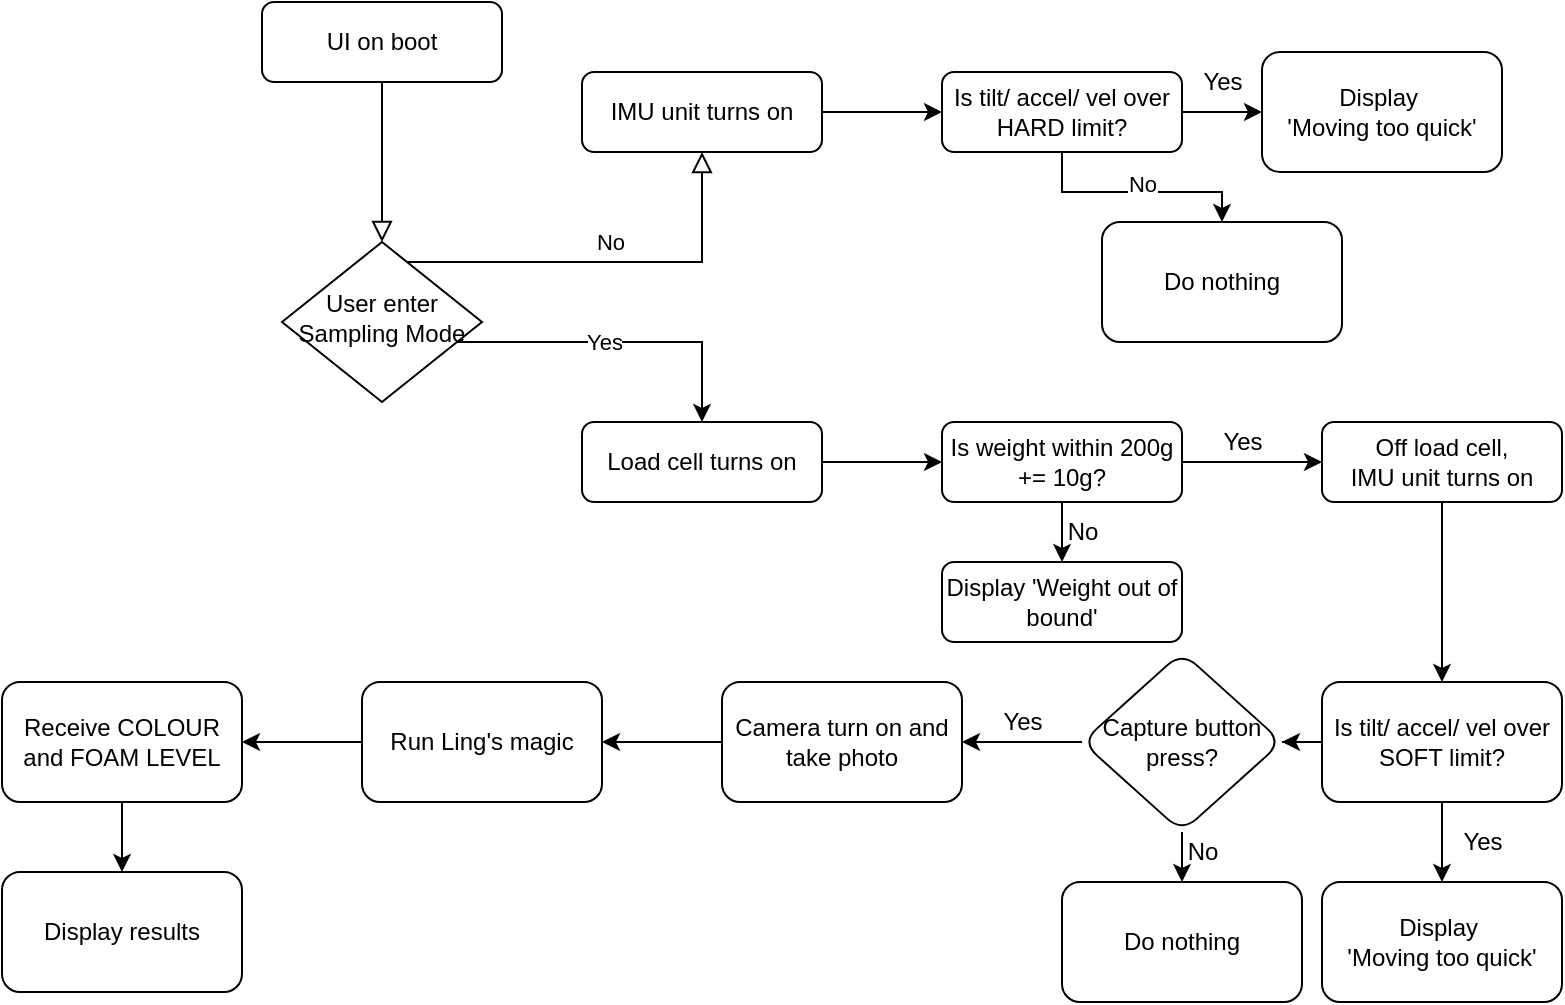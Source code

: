 <mxfile version="20.3.0" type="device"><diagram id="C5RBs43oDa-KdzZeNtuy" name="Page-1"><mxGraphModel dx="1404" dy="745" grid="1" gridSize="10" guides="1" tooltips="1" connect="1" arrows="1" fold="1" page="1" pageScale="1" pageWidth="827" pageHeight="1169" math="0" shadow="0"><root><mxCell id="WIyWlLk6GJQsqaUBKTNV-0"/><mxCell id="WIyWlLk6GJQsqaUBKTNV-1" parent="WIyWlLk6GJQsqaUBKTNV-0"/><mxCell id="WIyWlLk6GJQsqaUBKTNV-2" value="" style="rounded=0;html=1;jettySize=auto;orthogonalLoop=1;fontSize=11;endArrow=block;endFill=0;endSize=8;strokeWidth=1;shadow=0;labelBackgroundColor=none;edgeStyle=orthogonalEdgeStyle;" parent="WIyWlLk6GJQsqaUBKTNV-1" source="WIyWlLk6GJQsqaUBKTNV-3" target="WIyWlLk6GJQsqaUBKTNV-6" edge="1"><mxGeometry relative="1" as="geometry"/></mxCell><mxCell id="WIyWlLk6GJQsqaUBKTNV-3" value="UI on boot" style="rounded=1;whiteSpace=wrap;html=1;fontSize=12;glass=0;strokeWidth=1;shadow=0;" parent="WIyWlLk6GJQsqaUBKTNV-1" vertex="1"><mxGeometry x="160" y="80" width="120" height="40" as="geometry"/></mxCell><mxCell id="WIyWlLk6GJQsqaUBKTNV-5" value="No" style="edgeStyle=orthogonalEdgeStyle;rounded=0;html=1;jettySize=auto;orthogonalLoop=1;fontSize=11;endArrow=block;endFill=0;endSize=8;strokeWidth=1;shadow=0;labelBackgroundColor=none;" parent="WIyWlLk6GJQsqaUBKTNV-1" source="WIyWlLk6GJQsqaUBKTNV-6" target="WIyWlLk6GJQsqaUBKTNV-7" edge="1"><mxGeometry y="10" relative="1" as="geometry"><mxPoint as="offset"/><Array as="points"><mxPoint x="380" y="210"/></Array></mxGeometry></mxCell><mxCell id="VFZt3qEP5rl9xNziF2kw-12" style="edgeStyle=orthogonalEdgeStyle;rounded=0;orthogonalLoop=1;jettySize=auto;html=1;entryX=0.5;entryY=0;entryDx=0;entryDy=0;" edge="1" parent="WIyWlLk6GJQsqaUBKTNV-1" source="WIyWlLk6GJQsqaUBKTNV-6" target="VFZt3qEP5rl9xNziF2kw-11"><mxGeometry relative="1" as="geometry"><Array as="points"><mxPoint x="380" y="250"/></Array></mxGeometry></mxCell><mxCell id="VFZt3qEP5rl9xNziF2kw-13" value="Yes" style="edgeLabel;html=1;align=center;verticalAlign=middle;resizable=0;points=[];" vertex="1" connectable="0" parent="VFZt3qEP5rl9xNziF2kw-12"><mxGeometry x="0.077" y="2" relative="1" as="geometry"><mxPoint x="-14" y="2" as="offset"/></mxGeometry></mxCell><mxCell id="WIyWlLk6GJQsqaUBKTNV-6" value="User enter&lt;br&gt;Sampling Mode" style="rhombus;whiteSpace=wrap;html=1;shadow=0;fontFamily=Helvetica;fontSize=12;align=center;strokeWidth=1;spacing=6;spacingTop=-4;" parent="WIyWlLk6GJQsqaUBKTNV-1" vertex="1"><mxGeometry x="170" y="200" width="100" height="80" as="geometry"/></mxCell><mxCell id="VFZt3qEP5rl9xNziF2kw-1" value="" style="edgeStyle=orthogonalEdgeStyle;rounded=0;orthogonalLoop=1;jettySize=auto;html=1;" edge="1" parent="WIyWlLk6GJQsqaUBKTNV-1" source="WIyWlLk6GJQsqaUBKTNV-7" target="VFZt3qEP5rl9xNziF2kw-0"><mxGeometry relative="1" as="geometry"/></mxCell><mxCell id="WIyWlLk6GJQsqaUBKTNV-7" value="IMU unit turns on" style="rounded=1;whiteSpace=wrap;html=1;fontSize=12;glass=0;strokeWidth=1;shadow=0;" parent="WIyWlLk6GJQsqaUBKTNV-1" vertex="1"><mxGeometry x="320" y="115" width="120" height="40" as="geometry"/></mxCell><mxCell id="VFZt3qEP5rl9xNziF2kw-7" value="" style="edgeStyle=orthogonalEdgeStyle;rounded=0;orthogonalLoop=1;jettySize=auto;html=1;" edge="1" parent="WIyWlLk6GJQsqaUBKTNV-1" source="VFZt3qEP5rl9xNziF2kw-0" target="VFZt3qEP5rl9xNziF2kw-3"><mxGeometry relative="1" as="geometry"/></mxCell><mxCell id="VFZt3qEP5rl9xNziF2kw-9" value="" style="edgeStyle=orthogonalEdgeStyle;rounded=0;orthogonalLoop=1;jettySize=auto;html=1;" edge="1" parent="WIyWlLk6GJQsqaUBKTNV-1" source="VFZt3qEP5rl9xNziF2kw-0" target="VFZt3qEP5rl9xNziF2kw-8"><mxGeometry relative="1" as="geometry"/></mxCell><mxCell id="VFZt3qEP5rl9xNziF2kw-10" value="No" style="edgeLabel;html=1;align=center;verticalAlign=middle;resizable=0;points=[];" vertex="1" connectable="0" parent="VFZt3qEP5rl9xNziF2kw-9"><mxGeometry x="-0.27" y="4" relative="1" as="geometry"><mxPoint x="18" as="offset"/></mxGeometry></mxCell><mxCell id="VFZt3qEP5rl9xNziF2kw-0" value="Is tilt/ accel/ vel over HARD limit?" style="rounded=1;whiteSpace=wrap;html=1;fontSize=12;glass=0;strokeWidth=1;shadow=0;" vertex="1" parent="WIyWlLk6GJQsqaUBKTNV-1"><mxGeometry x="500" y="115" width="120" height="40" as="geometry"/></mxCell><mxCell id="VFZt3qEP5rl9xNziF2kw-3" value="Display&amp;nbsp;&lt;br&gt;'Moving too quick'" style="whiteSpace=wrap;html=1;rounded=1;glass=0;strokeWidth=1;shadow=0;" vertex="1" parent="WIyWlLk6GJQsqaUBKTNV-1"><mxGeometry x="660" y="105" width="120" height="60" as="geometry"/></mxCell><mxCell id="VFZt3qEP5rl9xNziF2kw-5" value="Yes" style="text;html=1;align=center;verticalAlign=middle;resizable=0;points=[];autosize=1;strokeColor=none;fillColor=none;" vertex="1" parent="WIyWlLk6GJQsqaUBKTNV-1"><mxGeometry x="620" y="105" width="40" height="30" as="geometry"/></mxCell><mxCell id="VFZt3qEP5rl9xNziF2kw-8" value="Do nothing" style="whiteSpace=wrap;html=1;rounded=1;glass=0;strokeWidth=1;shadow=0;" vertex="1" parent="WIyWlLk6GJQsqaUBKTNV-1"><mxGeometry x="580" y="190" width="120" height="60" as="geometry"/></mxCell><mxCell id="VFZt3qEP5rl9xNziF2kw-15" value="" style="edgeStyle=orthogonalEdgeStyle;rounded=0;orthogonalLoop=1;jettySize=auto;html=1;" edge="1" parent="WIyWlLk6GJQsqaUBKTNV-1" source="VFZt3qEP5rl9xNziF2kw-11"><mxGeometry relative="1" as="geometry"><mxPoint x="500" y="310" as="targetPoint"/></mxGeometry></mxCell><mxCell id="VFZt3qEP5rl9xNziF2kw-11" value="Load cell turns on" style="rounded=1;whiteSpace=wrap;html=1;fontSize=12;glass=0;strokeWidth=1;shadow=0;" vertex="1" parent="WIyWlLk6GJQsqaUBKTNV-1"><mxGeometry x="320" y="290" width="120" height="40" as="geometry"/></mxCell><mxCell id="VFZt3qEP5rl9xNziF2kw-27" value="" style="edgeStyle=orthogonalEdgeStyle;rounded=0;orthogonalLoop=1;jettySize=auto;html=1;" edge="1" parent="WIyWlLk6GJQsqaUBKTNV-1" source="VFZt3qEP5rl9xNziF2kw-17" target="VFZt3qEP5rl9xNziF2kw-26"><mxGeometry relative="1" as="geometry"/></mxCell><mxCell id="VFZt3qEP5rl9xNziF2kw-17" value="Off load cell,&lt;br&gt;IMU unit turns on" style="rounded=1;whiteSpace=wrap;html=1;fontSize=12;glass=0;strokeWidth=1;shadow=0;" vertex="1" parent="WIyWlLk6GJQsqaUBKTNV-1"><mxGeometry x="690" y="290" width="120" height="40" as="geometry"/></mxCell><mxCell id="VFZt3qEP5rl9xNziF2kw-21" value="" style="edgeStyle=orthogonalEdgeStyle;rounded=0;orthogonalLoop=1;jettySize=auto;html=1;" edge="1" parent="WIyWlLk6GJQsqaUBKTNV-1" source="VFZt3qEP5rl9xNziF2kw-20" target="VFZt3qEP5rl9xNziF2kw-17"><mxGeometry relative="1" as="geometry"><Array as="points"><mxPoint x="650" y="310"/><mxPoint x="650" y="310"/></Array></mxGeometry></mxCell><mxCell id="VFZt3qEP5rl9xNziF2kw-24" value="" style="edgeStyle=orthogonalEdgeStyle;rounded=0;orthogonalLoop=1;jettySize=auto;html=1;" edge="1" parent="WIyWlLk6GJQsqaUBKTNV-1" source="VFZt3qEP5rl9xNziF2kw-20" target="VFZt3qEP5rl9xNziF2kw-23"><mxGeometry relative="1" as="geometry"/></mxCell><mxCell id="VFZt3qEP5rl9xNziF2kw-20" value="Is weight within 200g += 10g?" style="rounded=1;whiteSpace=wrap;html=1;fontSize=12;glass=0;strokeWidth=1;shadow=0;" vertex="1" parent="WIyWlLk6GJQsqaUBKTNV-1"><mxGeometry x="500" y="290" width="120" height="40" as="geometry"/></mxCell><mxCell id="VFZt3qEP5rl9xNziF2kw-22" value="Yes" style="text;html=1;align=center;verticalAlign=middle;resizable=0;points=[];autosize=1;strokeColor=none;fillColor=none;" vertex="1" parent="WIyWlLk6GJQsqaUBKTNV-1"><mxGeometry x="630" y="285" width="40" height="30" as="geometry"/></mxCell><mxCell id="VFZt3qEP5rl9xNziF2kw-23" value="Display 'Weight out of bound'" style="rounded=1;whiteSpace=wrap;html=1;fontSize=12;glass=0;strokeWidth=1;shadow=0;" vertex="1" parent="WIyWlLk6GJQsqaUBKTNV-1"><mxGeometry x="500" y="360" width="120" height="40" as="geometry"/></mxCell><mxCell id="VFZt3qEP5rl9xNziF2kw-25" value="No" style="text;html=1;align=center;verticalAlign=middle;resizable=0;points=[];autosize=1;strokeColor=none;fillColor=none;" vertex="1" parent="WIyWlLk6GJQsqaUBKTNV-1"><mxGeometry x="550" y="330" width="40" height="30" as="geometry"/></mxCell><mxCell id="VFZt3qEP5rl9xNziF2kw-29" value="" style="edgeStyle=orthogonalEdgeStyle;rounded=0;orthogonalLoop=1;jettySize=auto;html=1;" edge="1" parent="WIyWlLk6GJQsqaUBKTNV-1" source="VFZt3qEP5rl9xNziF2kw-26" target="VFZt3qEP5rl9xNziF2kw-28"><mxGeometry relative="1" as="geometry"/></mxCell><mxCell id="VFZt3qEP5rl9xNziF2kw-41" value="" style="edgeStyle=orthogonalEdgeStyle;rounded=0;orthogonalLoop=1;jettySize=auto;html=1;" edge="1" parent="WIyWlLk6GJQsqaUBKTNV-1" source="VFZt3qEP5rl9xNziF2kw-26" target="VFZt3qEP5rl9xNziF2kw-40"><mxGeometry relative="1" as="geometry"/></mxCell><mxCell id="VFZt3qEP5rl9xNziF2kw-26" value="Is tilt/ accel/ vel over SOFT limit?" style="whiteSpace=wrap;html=1;rounded=1;glass=0;strokeWidth=1;shadow=0;" vertex="1" parent="WIyWlLk6GJQsqaUBKTNV-1"><mxGeometry x="690" y="420" width="120" height="60" as="geometry"/></mxCell><mxCell id="VFZt3qEP5rl9xNziF2kw-28" value="Display&amp;nbsp;&lt;br&gt;'Moving too quick'" style="whiteSpace=wrap;html=1;rounded=1;glass=0;strokeWidth=1;shadow=0;fontStyle=0" vertex="1" parent="WIyWlLk6GJQsqaUBKTNV-1"><mxGeometry x="690" y="520" width="120" height="60" as="geometry"/></mxCell><mxCell id="VFZt3qEP5rl9xNziF2kw-30" value="Yes" style="text;html=1;align=center;verticalAlign=middle;resizable=0;points=[];autosize=1;strokeColor=none;fillColor=none;" vertex="1" parent="WIyWlLk6GJQsqaUBKTNV-1"><mxGeometry x="750" y="485" width="40" height="30" as="geometry"/></mxCell><mxCell id="VFZt3qEP5rl9xNziF2kw-34" value="" style="edgeStyle=orthogonalEdgeStyle;rounded=0;orthogonalLoop=1;jettySize=auto;html=1;" edge="1" parent="WIyWlLk6GJQsqaUBKTNV-1" source="VFZt3qEP5rl9xNziF2kw-31" target="VFZt3qEP5rl9xNziF2kw-33"><mxGeometry relative="1" as="geometry"/></mxCell><mxCell id="VFZt3qEP5rl9xNziF2kw-31" value="Camera turn on and take photo" style="rounded=1;whiteSpace=wrap;html=1;glass=0;strokeWidth=1;shadow=0;" vertex="1" parent="WIyWlLk6GJQsqaUBKTNV-1"><mxGeometry x="390" y="420" width="120" height="60" as="geometry"/></mxCell><mxCell id="VFZt3qEP5rl9xNziF2kw-36" value="" style="edgeStyle=orthogonalEdgeStyle;rounded=0;orthogonalLoop=1;jettySize=auto;html=1;" edge="1" parent="WIyWlLk6GJQsqaUBKTNV-1" source="VFZt3qEP5rl9xNziF2kw-33" target="VFZt3qEP5rl9xNziF2kw-35"><mxGeometry relative="1" as="geometry"/></mxCell><mxCell id="VFZt3qEP5rl9xNziF2kw-33" value="Run Ling's magic" style="rounded=1;whiteSpace=wrap;html=1;glass=0;strokeWidth=1;shadow=0;" vertex="1" parent="WIyWlLk6GJQsqaUBKTNV-1"><mxGeometry x="210" y="420" width="120" height="60" as="geometry"/></mxCell><mxCell id="VFZt3qEP5rl9xNziF2kw-48" value="" style="edgeStyle=orthogonalEdgeStyle;rounded=0;orthogonalLoop=1;jettySize=auto;html=1;" edge="1" parent="WIyWlLk6GJQsqaUBKTNV-1" source="VFZt3qEP5rl9xNziF2kw-35" target="VFZt3qEP5rl9xNziF2kw-47"><mxGeometry relative="1" as="geometry"/></mxCell><mxCell id="VFZt3qEP5rl9xNziF2kw-35" value="Receive COLOUR&lt;br&gt;and FOAM LEVEL" style="rounded=1;whiteSpace=wrap;html=1;glass=0;strokeWidth=1;shadow=0;" vertex="1" parent="WIyWlLk6GJQsqaUBKTNV-1"><mxGeometry x="30" y="420" width="120" height="60" as="geometry"/></mxCell><mxCell id="VFZt3qEP5rl9xNziF2kw-42" value="" style="edgeStyle=orthogonalEdgeStyle;rounded=0;orthogonalLoop=1;jettySize=auto;html=1;" edge="1" parent="WIyWlLk6GJQsqaUBKTNV-1" source="VFZt3qEP5rl9xNziF2kw-40" target="VFZt3qEP5rl9xNziF2kw-31"><mxGeometry relative="1" as="geometry"/></mxCell><mxCell id="VFZt3qEP5rl9xNziF2kw-44" value="" style="edgeStyle=orthogonalEdgeStyle;rounded=0;orthogonalLoop=1;jettySize=auto;html=1;" edge="1" parent="WIyWlLk6GJQsqaUBKTNV-1" source="VFZt3qEP5rl9xNziF2kw-40" target="VFZt3qEP5rl9xNziF2kw-43"><mxGeometry relative="1" as="geometry"/></mxCell><mxCell id="VFZt3qEP5rl9xNziF2kw-40" value="Capture button press?" style="rhombus;whiteSpace=wrap;html=1;rounded=1;glass=0;strokeWidth=1;shadow=0;" vertex="1" parent="WIyWlLk6GJQsqaUBKTNV-1"><mxGeometry x="570" y="405" width="100" height="90" as="geometry"/></mxCell><mxCell id="VFZt3qEP5rl9xNziF2kw-43" value="Do nothing" style="rounded=1;whiteSpace=wrap;html=1;glass=0;strokeWidth=1;shadow=0;" vertex="1" parent="WIyWlLk6GJQsqaUBKTNV-1"><mxGeometry x="560" y="520" width="120" height="60" as="geometry"/></mxCell><mxCell id="VFZt3qEP5rl9xNziF2kw-45" value="Yes" style="text;html=1;align=center;verticalAlign=middle;resizable=0;points=[];autosize=1;strokeColor=none;fillColor=none;" vertex="1" parent="WIyWlLk6GJQsqaUBKTNV-1"><mxGeometry x="520" y="425" width="40" height="30" as="geometry"/></mxCell><mxCell id="VFZt3qEP5rl9xNziF2kw-46" value="No" style="text;html=1;align=center;verticalAlign=middle;resizable=0;points=[];autosize=1;strokeColor=none;fillColor=none;" vertex="1" parent="WIyWlLk6GJQsqaUBKTNV-1"><mxGeometry x="610" y="490" width="40" height="30" as="geometry"/></mxCell><mxCell id="VFZt3qEP5rl9xNziF2kw-47" value="Display results" style="rounded=1;whiteSpace=wrap;html=1;glass=0;strokeWidth=1;shadow=0;" vertex="1" parent="WIyWlLk6GJQsqaUBKTNV-1"><mxGeometry x="30" y="515" width="120" height="60" as="geometry"/></mxCell></root></mxGraphModel></diagram></mxfile>